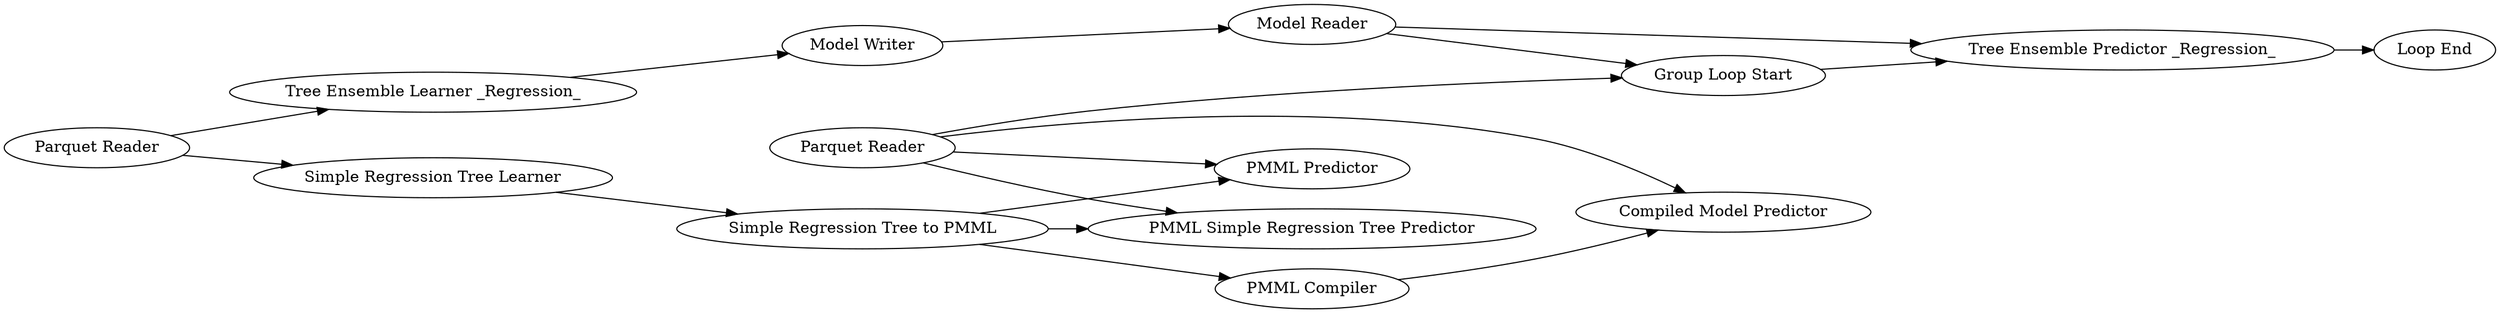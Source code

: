 digraph {
	"-4495621056968312599_28" [label="Model Reader"]
	"-4495621056968312599_19" [label="Simple Regression Tree Learner"]
	"-4495621056968312599_22" [label="PMML Predictor"]
	"-4495621056968312599_25" [label="Group Loop Start"]
	"-4495621056968312599_14" [label="PMML Compiler"]
	"-4495621056968312599_4" [label="Parquet Reader"]
	"-4495621056968312599_15" [label="Parquet Reader"]
	"-4495621056968312599_23" [label="Tree Ensemble Learner _Regression_"]
	"-4495621056968312599_17" [label="Simple Regression Tree to PMML"]
	"-4495621056968312599_12" [label="Compiled Model Predictor"]
	"-4495621056968312599_24" [label="Tree Ensemble Predictor _Regression_"]
	"-4495621056968312599_26" [label="Loop End"]
	"-4495621056968312599_27" [label="Model Writer"]
	"-4495621056968312599_20" [label="PMML Simple Regression Tree Predictor"]
	"-4495621056968312599_15" -> "-4495621056968312599_22"
	"-4495621056968312599_17" -> "-4495621056968312599_22"
	"-4495621056968312599_4" -> "-4495621056968312599_23"
	"-4495621056968312599_23" -> "-4495621056968312599_27"
	"-4495621056968312599_4" -> "-4495621056968312599_19"
	"-4495621056968312599_25" -> "-4495621056968312599_24"
	"-4495621056968312599_27" -> "-4495621056968312599_28"
	"-4495621056968312599_15" -> "-4495621056968312599_25"
	"-4495621056968312599_19" -> "-4495621056968312599_17"
	"-4495621056968312599_17" -> "-4495621056968312599_14"
	"-4495621056968312599_28" -> "-4495621056968312599_24"
	"-4495621056968312599_24" -> "-4495621056968312599_26"
	"-4495621056968312599_28" -> "-4495621056968312599_25"
	"-4495621056968312599_15" -> "-4495621056968312599_20"
	"-4495621056968312599_17" -> "-4495621056968312599_20"
	"-4495621056968312599_14" -> "-4495621056968312599_12"
	"-4495621056968312599_15" -> "-4495621056968312599_12"
	rankdir=LR
}
